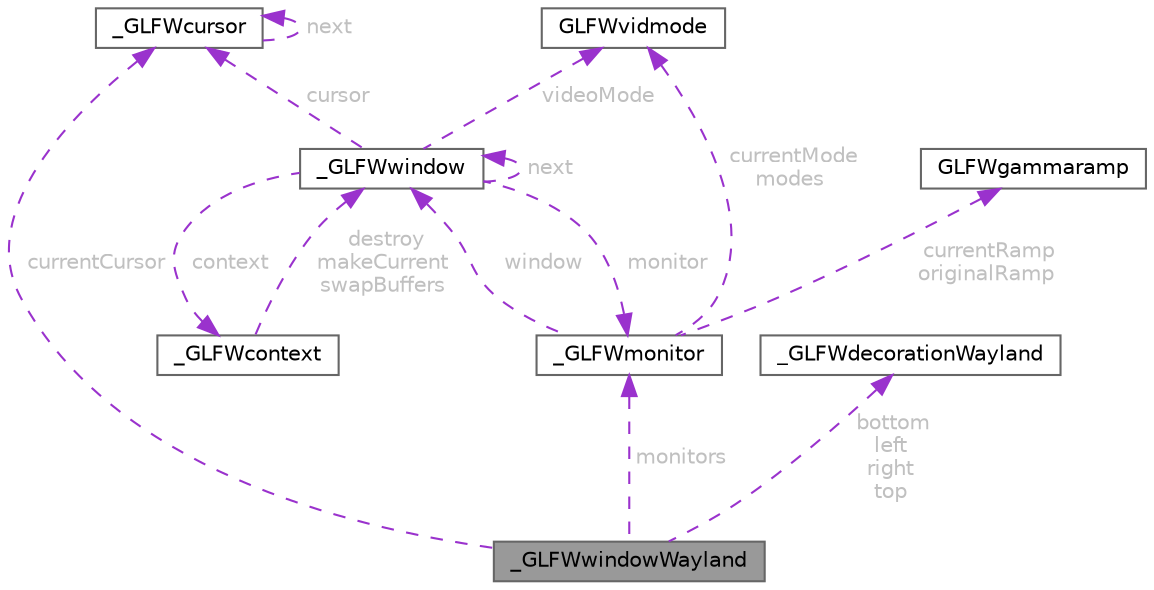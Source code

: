 digraph "_GLFWwindowWayland"
{
 // LATEX_PDF_SIZE
  bgcolor="transparent";
  edge [fontname=Helvetica,fontsize=10,labelfontname=Helvetica,labelfontsize=10];
  node [fontname=Helvetica,fontsize=10,shape=box,height=0.2,width=0.4];
  Node1 [id="Node000001",label="_GLFWwindowWayland",height=0.2,width=0.4,color="gray40", fillcolor="grey60", style="filled", fontcolor="black",tooltip=" "];
  Node2 -> Node1 [id="edge27_Node000001_Node000002",dir="back",color="darkorchid3",style="dashed",tooltip=" ",label=" currentCursor",fontcolor="grey" ];
  Node2 [id="Node000002",label="_GLFWcursor",height=0.2,width=0.4,color="gray40", fillcolor="white", style="filled",URL="$struct___g_l_f_wcursor.html",tooltip=" "];
  Node2 -> Node2 [id="edge28_Node000002_Node000002",dir="back",color="darkorchid3",style="dashed",tooltip=" ",label=" next",fontcolor="grey" ];
  Node3 -> Node1 [id="edge29_Node000001_Node000003",dir="back",color="darkorchid3",style="dashed",tooltip=" ",label=" monitors",fontcolor="grey" ];
  Node3 [id="Node000003",label="_GLFWmonitor",height=0.2,width=0.4,color="gray40", fillcolor="white", style="filled",URL="$struct___g_l_f_wmonitor.html",tooltip=" "];
  Node4 -> Node3 [id="edge30_Node000003_Node000004",dir="back",color="darkorchid3",style="dashed",tooltip=" ",label=" window",fontcolor="grey" ];
  Node4 [id="Node000004",label="_GLFWwindow",height=0.2,width=0.4,color="gray40", fillcolor="white", style="filled",URL="$struct___g_l_f_wwindow.html",tooltip=" "];
  Node4 -> Node4 [id="edge31_Node000004_Node000004",dir="back",color="darkorchid3",style="dashed",tooltip=" ",label=" next",fontcolor="grey" ];
  Node5 -> Node4 [id="edge32_Node000004_Node000005",dir="back",color="darkorchid3",style="dashed",tooltip=" ",label=" videoMode",fontcolor="grey" ];
  Node5 [id="Node000005",label="GLFWvidmode",height=0.2,width=0.4,color="gray40", fillcolor="white", style="filled",URL="$struct_g_l_f_wvidmode.html",tooltip="Video mode type."];
  Node3 -> Node4 [id="edge33_Node000004_Node000003",dir="back",color="darkorchid3",style="dashed",tooltip=" ",label=" monitor",fontcolor="grey" ];
  Node2 -> Node4 [id="edge34_Node000004_Node000002",dir="back",color="darkorchid3",style="dashed",tooltip=" ",label=" cursor",fontcolor="grey" ];
  Node6 -> Node4 [id="edge35_Node000004_Node000006",dir="back",color="darkorchid3",style="dashed",tooltip=" ",label=" context",fontcolor="grey" ];
  Node6 [id="Node000006",label="_GLFWcontext",height=0.2,width=0.4,color="gray40", fillcolor="white", style="filled",URL="$struct___g_l_f_wcontext.html",tooltip=" "];
  Node4 -> Node6 [id="edge36_Node000006_Node000004",dir="back",color="darkorchid3",style="dashed",tooltip=" ",label=" destroy\nmakeCurrent\nswapBuffers",fontcolor="grey" ];
  Node5 -> Node3 [id="edge37_Node000003_Node000005",dir="back",color="darkorchid3",style="dashed",tooltip=" ",label=" currentMode\nmodes",fontcolor="grey" ];
  Node7 -> Node3 [id="edge38_Node000003_Node000007",dir="back",color="darkorchid3",style="dashed",tooltip=" ",label=" currentRamp\noriginalRamp",fontcolor="grey" ];
  Node7 [id="Node000007",label="GLFWgammaramp",height=0.2,width=0.4,color="gray40", fillcolor="white", style="filled",URL="$struct_g_l_f_wgammaramp.html",tooltip="Gamma ramp."];
  Node8 -> Node1 [id="edge39_Node000001_Node000008",dir="back",color="darkorchid3",style="dashed",tooltip=" ",label=" bottom\nleft\nright\ntop",fontcolor="grey" ];
  Node8 [id="Node000008",label="_GLFWdecorationWayland",height=0.2,width=0.4,color="gray40", fillcolor="white", style="filled",URL="$struct___g_l_f_wdecoration_wayland.html",tooltip=" "];
}
